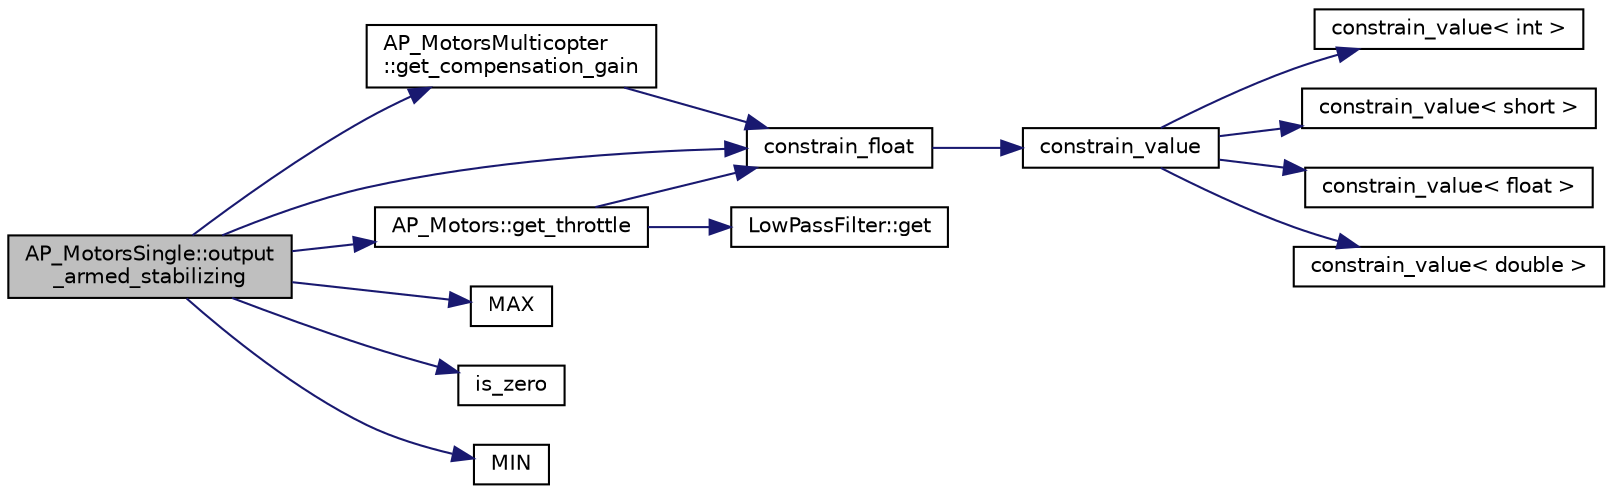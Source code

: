 digraph "AP_MotorsSingle::output_armed_stabilizing"
{
 // INTERACTIVE_SVG=YES
  edge [fontname="Helvetica",fontsize="10",labelfontname="Helvetica",labelfontsize="10"];
  node [fontname="Helvetica",fontsize="10",shape=record];
  rankdir="LR";
  Node1 [label="AP_MotorsSingle::output\l_armed_stabilizing",height=0.2,width=0.4,color="black", fillcolor="grey75", style="filled", fontcolor="black"];
  Node1 -> Node2 [color="midnightblue",fontsize="10",style="solid",fontname="Helvetica"];
  Node2 [label="AP_MotorsMulticopter\l::get_compensation_gain",height=0.2,width=0.4,color="black", fillcolor="white", style="filled",URL="$classAP__MotorsMulticopter.html#a19424c7560260cfa5c91c1873257cb3e"];
  Node2 -> Node3 [color="midnightblue",fontsize="10",style="solid",fontname="Helvetica"];
  Node3 [label="constrain_float",height=0.2,width=0.4,color="black", fillcolor="white", style="filled",URL="$AP__Math_8h.html#ad525609d9dba6ffa556a0fbf08a3f9b4"];
  Node3 -> Node4 [color="midnightblue",fontsize="10",style="solid",fontname="Helvetica"];
  Node4 [label="constrain_value",height=0.2,width=0.4,color="black", fillcolor="white", style="filled",URL="$AP__Math_8h.html#a20e8f8671c282c69c1954652b6d61585"];
  Node4 -> Node5 [color="midnightblue",fontsize="10",style="solid",fontname="Helvetica"];
  Node5 [label="constrain_value\< int \>",height=0.2,width=0.4,color="black", fillcolor="white", style="filled",URL="$AP__Math_8cpp.html#a37e8e901754cb9c8e53a8e3030c82c50"];
  Node4 -> Node6 [color="midnightblue",fontsize="10",style="solid",fontname="Helvetica"];
  Node6 [label="constrain_value\< short \>",height=0.2,width=0.4,color="black", fillcolor="white", style="filled",URL="$AP__Math_8cpp.html#afdbe107ec1987d318a6347816fbf2b89"];
  Node4 -> Node7 [color="midnightblue",fontsize="10",style="solid",fontname="Helvetica"];
  Node7 [label="constrain_value\< float \>",height=0.2,width=0.4,color="black", fillcolor="white", style="filled",URL="$AP__Math_8cpp.html#ae6c621670c214da687de21d4e3a92587"];
  Node4 -> Node8 [color="midnightblue",fontsize="10",style="solid",fontname="Helvetica"];
  Node8 [label="constrain_value\< double \>",height=0.2,width=0.4,color="black", fillcolor="white", style="filled",URL="$AP__Math_8cpp.html#afe3990b00e9abc43fa97dfaf8e32f5c4"];
  Node1 -> Node9 [color="midnightblue",fontsize="10",style="solid",fontname="Helvetica"];
  Node9 [label="AP_Motors::get_throttle",height=0.2,width=0.4,color="black", fillcolor="white", style="filled",URL="$classAP__Motors.html#a82a340f9ada90ee7399c857b3464e11a"];
  Node9 -> Node3 [color="midnightblue",fontsize="10",style="solid",fontname="Helvetica"];
  Node9 -> Node10 [color="midnightblue",fontsize="10",style="solid",fontname="Helvetica"];
  Node10 [label="LowPassFilter::get",height=0.2,width=0.4,color="black", fillcolor="white", style="filled",URL="$classLowPassFilter.html#af4fadecd2b4865888d6262f2fe67f8d1"];
  Node1 -> Node3 [color="midnightblue",fontsize="10",style="solid",fontname="Helvetica"];
  Node1 -> Node11 [color="midnightblue",fontsize="10",style="solid",fontname="Helvetica"];
  Node11 [label="MAX",height=0.2,width=0.4,color="black", fillcolor="white", style="filled",URL="$AP__Math_8h.html#a5c0b5c82749ac54970b2699d3c10ee9b"];
  Node1 -> Node12 [color="midnightblue",fontsize="10",style="solid",fontname="Helvetica"];
  Node12 [label="is_zero",height=0.2,width=0.4,color="black", fillcolor="white", style="filled",URL="$AP__Math_8h.html#a2a12cce483e9b870da70d30406d82c60"];
  Node1 -> Node13 [color="midnightblue",fontsize="10",style="solid",fontname="Helvetica"];
  Node13 [label="MIN",height=0.2,width=0.4,color="black", fillcolor="white", style="filled",URL="$AP__Math_8h.html#a6b187a3fa1e9f663e89175e7e8e213d6"];
}

